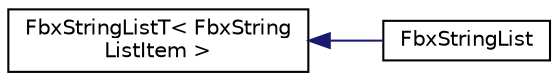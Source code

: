 digraph "クラス階層図"
{
  edge [fontname="Helvetica",fontsize="10",labelfontname="Helvetica",labelfontsize="10"];
  node [fontname="Helvetica",fontsize="10",shape=record];
  rankdir="LR";
  Node0 [label="FbxStringListT\< FbxString\lListItem \>",height=0.2,width=0.4,color="black", fillcolor="white", style="filled",URL="$class_fbx_string_list_t.html"];
  Node0 -> Node1 [dir="back",color="midnightblue",fontsize="10",style="solid",fontname="Helvetica"];
  Node1 [label="FbxStringList",height=0.2,width=0.4,color="black", fillcolor="white", style="filled",URL="$class_fbx_string_list.html"];
}
